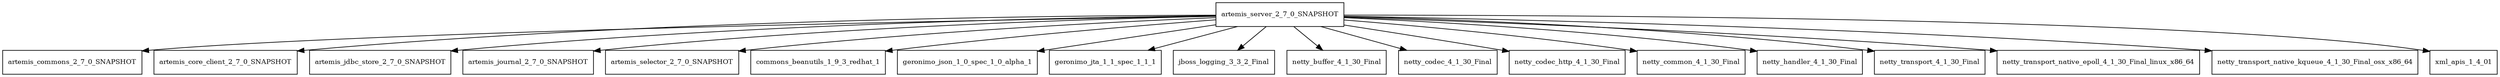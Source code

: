 digraph artemis_server_2_7_0_SNAPSHOT_dependencies {
  node [shape = box, fontsize=10.0];
  artemis_server_2_7_0_SNAPSHOT -> artemis_commons_2_7_0_SNAPSHOT;
  artemis_server_2_7_0_SNAPSHOT -> artemis_core_client_2_7_0_SNAPSHOT;
  artemis_server_2_7_0_SNAPSHOT -> artemis_jdbc_store_2_7_0_SNAPSHOT;
  artemis_server_2_7_0_SNAPSHOT -> artemis_journal_2_7_0_SNAPSHOT;
  artemis_server_2_7_0_SNAPSHOT -> artemis_selector_2_7_0_SNAPSHOT;
  artemis_server_2_7_0_SNAPSHOT -> commons_beanutils_1_9_3_redhat_1;
  artemis_server_2_7_0_SNAPSHOT -> geronimo_json_1_0_spec_1_0_alpha_1;
  artemis_server_2_7_0_SNAPSHOT -> geronimo_jta_1_1_spec_1_1_1;
  artemis_server_2_7_0_SNAPSHOT -> jboss_logging_3_3_2_Final;
  artemis_server_2_7_0_SNAPSHOT -> netty_buffer_4_1_30_Final;
  artemis_server_2_7_0_SNAPSHOT -> netty_codec_4_1_30_Final;
  artemis_server_2_7_0_SNAPSHOT -> netty_codec_http_4_1_30_Final;
  artemis_server_2_7_0_SNAPSHOT -> netty_common_4_1_30_Final;
  artemis_server_2_7_0_SNAPSHOT -> netty_handler_4_1_30_Final;
  artemis_server_2_7_0_SNAPSHOT -> netty_transport_4_1_30_Final;
  artemis_server_2_7_0_SNAPSHOT -> netty_transport_native_epoll_4_1_30_Final_linux_x86_64;
  artemis_server_2_7_0_SNAPSHOT -> netty_transport_native_kqueue_4_1_30_Final_osx_x86_64;
  artemis_server_2_7_0_SNAPSHOT -> xml_apis_1_4_01;
}
